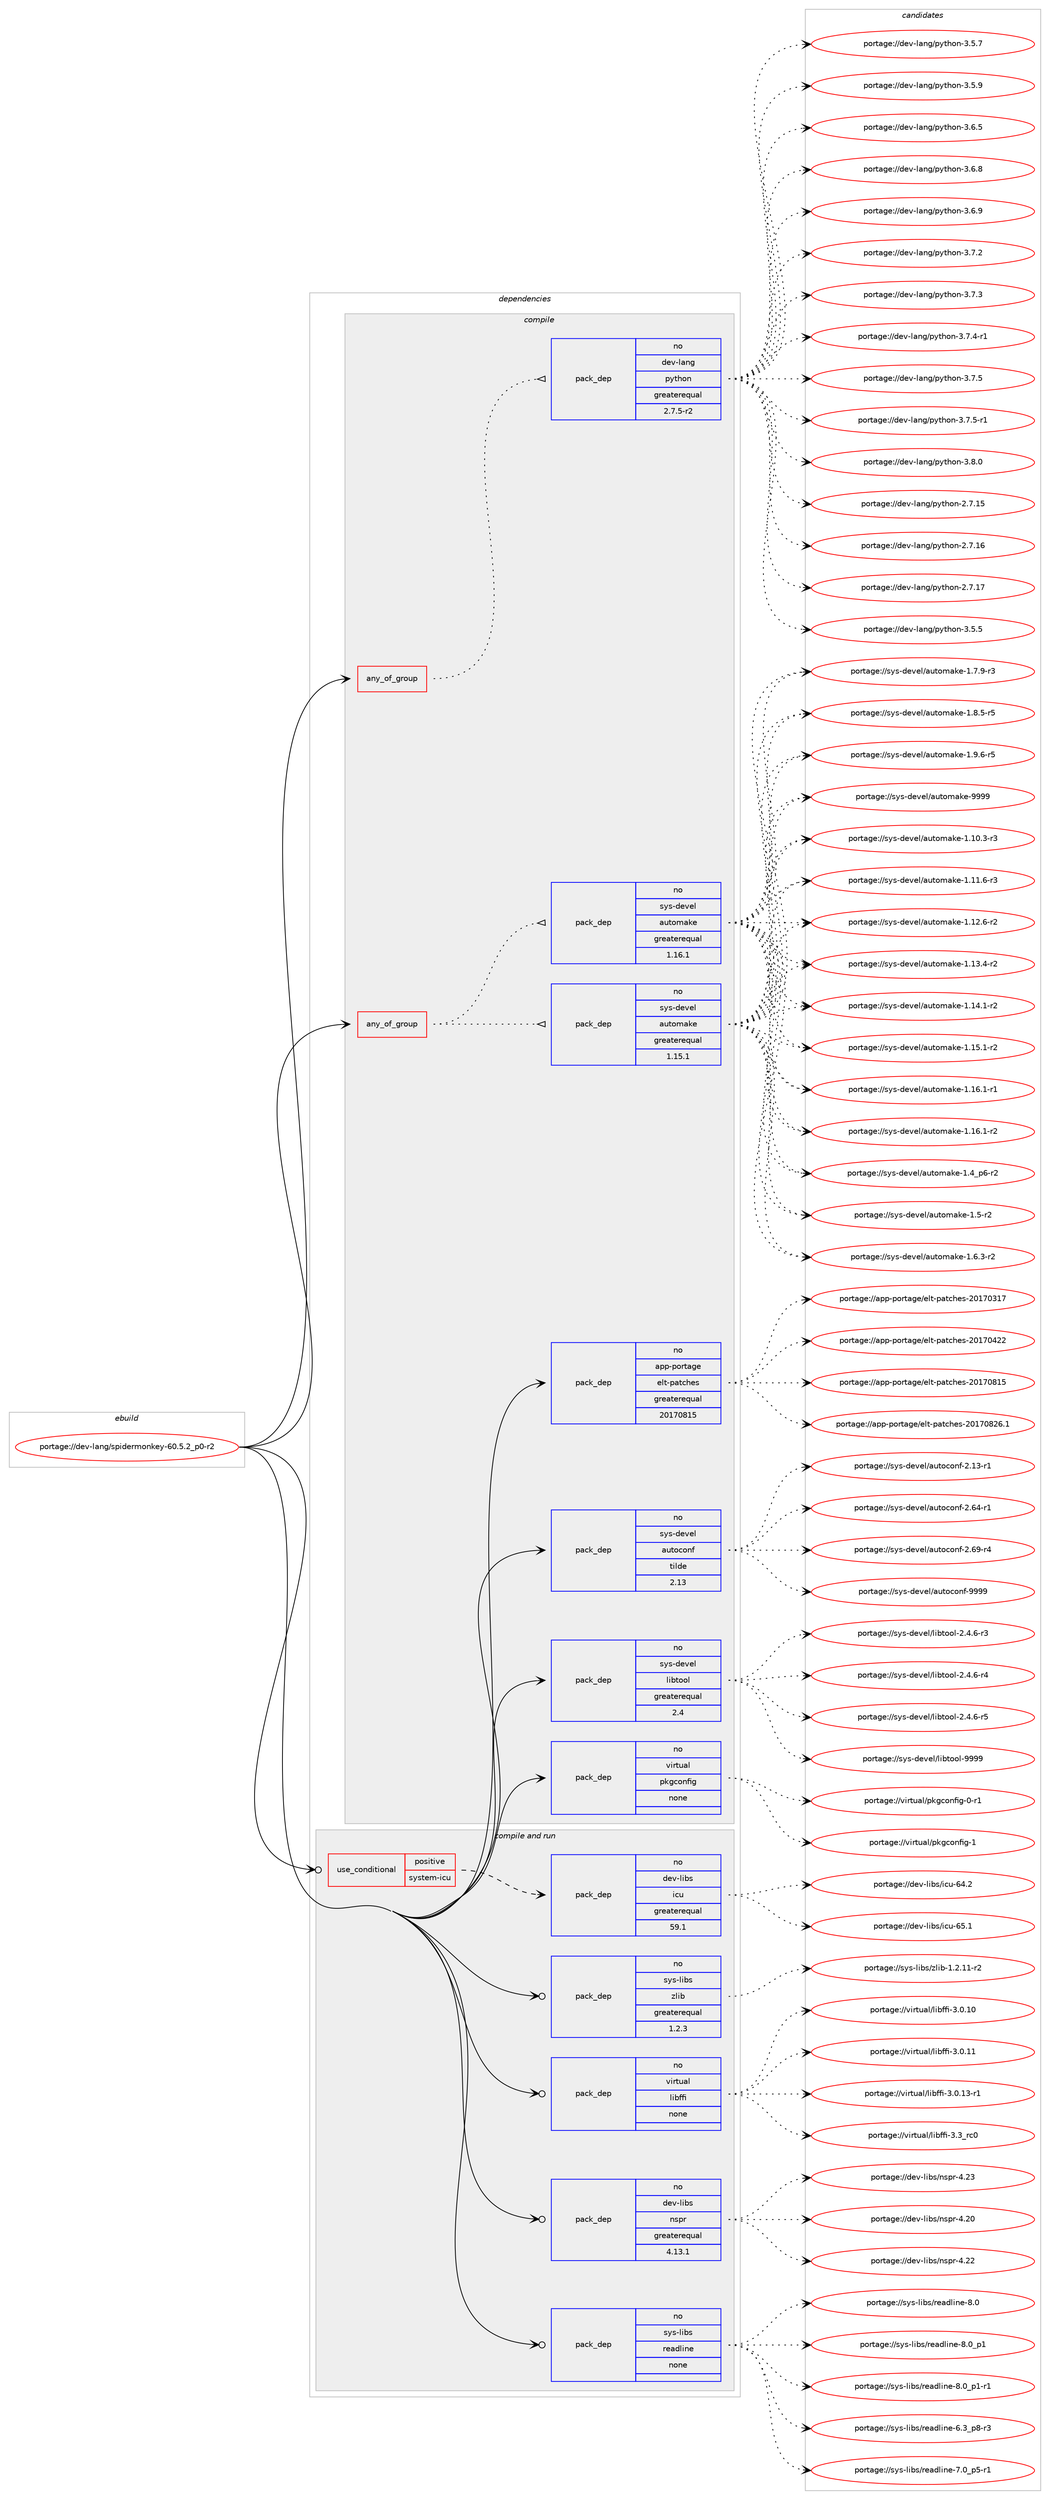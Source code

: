 digraph prolog {

# *************
# Graph options
# *************

newrank=true;
concentrate=true;
compound=true;
graph [rankdir=LR,fontname=Helvetica,fontsize=10,ranksep=1.5];#, ranksep=2.5, nodesep=0.2];
edge  [arrowhead=vee];
node  [fontname=Helvetica,fontsize=10];

# **********
# The ebuild
# **********

subgraph cluster_leftcol {
color=gray;
rank=same;
label=<<i>ebuild</i>>;
id [label="portage://dev-lang/spidermonkey-60.5.2_p0-r2", color=red, width=4, href="../dev-lang/spidermonkey-60.5.2_p0-r2.svg"];
}

# ****************
# The dependencies
# ****************

subgraph cluster_midcol {
color=gray;
label=<<i>dependencies</i>>;
subgraph cluster_compile {
fillcolor="#eeeeee";
style=filled;
label=<<i>compile</i>>;
subgraph any2807 {
dependency96729 [label=<<TABLE BORDER="0" CELLBORDER="1" CELLSPACING="0" CELLPADDING="4"><TR><TD CELLPADDING="10">any_of_group</TD></TR></TABLE>>, shape=none, color=red];subgraph pack73727 {
dependency96730 [label=<<TABLE BORDER="0" CELLBORDER="1" CELLSPACING="0" CELLPADDING="4" WIDTH="220"><TR><TD ROWSPAN="6" CELLPADDING="30">pack_dep</TD></TR><TR><TD WIDTH="110">no</TD></TR><TR><TD>dev-lang</TD></TR><TR><TD>python</TD></TR><TR><TD>greaterequal</TD></TR><TR><TD>2.7.5-r2</TD></TR></TABLE>>, shape=none, color=blue];
}
dependency96729:e -> dependency96730:w [weight=20,style="dotted",arrowhead="oinv"];
}
id:e -> dependency96729:w [weight=20,style="solid",arrowhead="vee"];
subgraph any2808 {
dependency96731 [label=<<TABLE BORDER="0" CELLBORDER="1" CELLSPACING="0" CELLPADDING="4"><TR><TD CELLPADDING="10">any_of_group</TD></TR></TABLE>>, shape=none, color=red];subgraph pack73728 {
dependency96732 [label=<<TABLE BORDER="0" CELLBORDER="1" CELLSPACING="0" CELLPADDING="4" WIDTH="220"><TR><TD ROWSPAN="6" CELLPADDING="30">pack_dep</TD></TR><TR><TD WIDTH="110">no</TD></TR><TR><TD>sys-devel</TD></TR><TR><TD>automake</TD></TR><TR><TD>greaterequal</TD></TR><TR><TD>1.16.1</TD></TR></TABLE>>, shape=none, color=blue];
}
dependency96731:e -> dependency96732:w [weight=20,style="dotted",arrowhead="oinv"];
subgraph pack73729 {
dependency96733 [label=<<TABLE BORDER="0" CELLBORDER="1" CELLSPACING="0" CELLPADDING="4" WIDTH="220"><TR><TD ROWSPAN="6" CELLPADDING="30">pack_dep</TD></TR><TR><TD WIDTH="110">no</TD></TR><TR><TD>sys-devel</TD></TR><TR><TD>automake</TD></TR><TR><TD>greaterequal</TD></TR><TR><TD>1.15.1</TD></TR></TABLE>>, shape=none, color=blue];
}
dependency96731:e -> dependency96733:w [weight=20,style="dotted",arrowhead="oinv"];
}
id:e -> dependency96731:w [weight=20,style="solid",arrowhead="vee"];
subgraph pack73730 {
dependency96734 [label=<<TABLE BORDER="0" CELLBORDER="1" CELLSPACING="0" CELLPADDING="4" WIDTH="220"><TR><TD ROWSPAN="6" CELLPADDING="30">pack_dep</TD></TR><TR><TD WIDTH="110">no</TD></TR><TR><TD>app-portage</TD></TR><TR><TD>elt-patches</TD></TR><TR><TD>greaterequal</TD></TR><TR><TD>20170815</TD></TR></TABLE>>, shape=none, color=blue];
}
id:e -> dependency96734:w [weight=20,style="solid",arrowhead="vee"];
subgraph pack73731 {
dependency96735 [label=<<TABLE BORDER="0" CELLBORDER="1" CELLSPACING="0" CELLPADDING="4" WIDTH="220"><TR><TD ROWSPAN="6" CELLPADDING="30">pack_dep</TD></TR><TR><TD WIDTH="110">no</TD></TR><TR><TD>sys-devel</TD></TR><TR><TD>autoconf</TD></TR><TR><TD>tilde</TD></TR><TR><TD>2.13</TD></TR></TABLE>>, shape=none, color=blue];
}
id:e -> dependency96735:w [weight=20,style="solid",arrowhead="vee"];
subgraph pack73732 {
dependency96736 [label=<<TABLE BORDER="0" CELLBORDER="1" CELLSPACING="0" CELLPADDING="4" WIDTH="220"><TR><TD ROWSPAN="6" CELLPADDING="30">pack_dep</TD></TR><TR><TD WIDTH="110">no</TD></TR><TR><TD>sys-devel</TD></TR><TR><TD>libtool</TD></TR><TR><TD>greaterequal</TD></TR><TR><TD>2.4</TD></TR></TABLE>>, shape=none, color=blue];
}
id:e -> dependency96736:w [weight=20,style="solid",arrowhead="vee"];
subgraph pack73733 {
dependency96737 [label=<<TABLE BORDER="0" CELLBORDER="1" CELLSPACING="0" CELLPADDING="4" WIDTH="220"><TR><TD ROWSPAN="6" CELLPADDING="30">pack_dep</TD></TR><TR><TD WIDTH="110">no</TD></TR><TR><TD>virtual</TD></TR><TR><TD>pkgconfig</TD></TR><TR><TD>none</TD></TR><TR><TD></TD></TR></TABLE>>, shape=none, color=blue];
}
id:e -> dependency96737:w [weight=20,style="solid",arrowhead="vee"];
}
subgraph cluster_compileandrun {
fillcolor="#eeeeee";
style=filled;
label=<<i>compile and run</i>>;
subgraph cond20138 {
dependency96738 [label=<<TABLE BORDER="0" CELLBORDER="1" CELLSPACING="0" CELLPADDING="4"><TR><TD ROWSPAN="3" CELLPADDING="10">use_conditional</TD></TR><TR><TD>positive</TD></TR><TR><TD>system-icu</TD></TR></TABLE>>, shape=none, color=red];
subgraph pack73734 {
dependency96739 [label=<<TABLE BORDER="0" CELLBORDER="1" CELLSPACING="0" CELLPADDING="4" WIDTH="220"><TR><TD ROWSPAN="6" CELLPADDING="30">pack_dep</TD></TR><TR><TD WIDTH="110">no</TD></TR><TR><TD>dev-libs</TD></TR><TR><TD>icu</TD></TR><TR><TD>greaterequal</TD></TR><TR><TD>59.1</TD></TR></TABLE>>, shape=none, color=blue];
}
dependency96738:e -> dependency96739:w [weight=20,style="dashed",arrowhead="vee"];
}
id:e -> dependency96738:w [weight=20,style="solid",arrowhead="odotvee"];
subgraph pack73735 {
dependency96740 [label=<<TABLE BORDER="0" CELLBORDER="1" CELLSPACING="0" CELLPADDING="4" WIDTH="220"><TR><TD ROWSPAN="6" CELLPADDING="30">pack_dep</TD></TR><TR><TD WIDTH="110">no</TD></TR><TR><TD>dev-libs</TD></TR><TR><TD>nspr</TD></TR><TR><TD>greaterequal</TD></TR><TR><TD>4.13.1</TD></TR></TABLE>>, shape=none, color=blue];
}
id:e -> dependency96740:w [weight=20,style="solid",arrowhead="odotvee"];
subgraph pack73736 {
dependency96741 [label=<<TABLE BORDER="0" CELLBORDER="1" CELLSPACING="0" CELLPADDING="4" WIDTH="220"><TR><TD ROWSPAN="6" CELLPADDING="30">pack_dep</TD></TR><TR><TD WIDTH="110">no</TD></TR><TR><TD>sys-libs</TD></TR><TR><TD>readline</TD></TR><TR><TD>none</TD></TR><TR><TD></TD></TR></TABLE>>, shape=none, color=blue];
}
id:e -> dependency96741:w [weight=20,style="solid",arrowhead="odotvee"];
subgraph pack73737 {
dependency96742 [label=<<TABLE BORDER="0" CELLBORDER="1" CELLSPACING="0" CELLPADDING="4" WIDTH="220"><TR><TD ROWSPAN="6" CELLPADDING="30">pack_dep</TD></TR><TR><TD WIDTH="110">no</TD></TR><TR><TD>sys-libs</TD></TR><TR><TD>zlib</TD></TR><TR><TD>greaterequal</TD></TR><TR><TD>1.2.3</TD></TR></TABLE>>, shape=none, color=blue];
}
id:e -> dependency96742:w [weight=20,style="solid",arrowhead="odotvee"];
subgraph pack73738 {
dependency96743 [label=<<TABLE BORDER="0" CELLBORDER="1" CELLSPACING="0" CELLPADDING="4" WIDTH="220"><TR><TD ROWSPAN="6" CELLPADDING="30">pack_dep</TD></TR><TR><TD WIDTH="110">no</TD></TR><TR><TD>virtual</TD></TR><TR><TD>libffi</TD></TR><TR><TD>none</TD></TR><TR><TD></TD></TR></TABLE>>, shape=none, color=blue];
}
id:e -> dependency96743:w [weight=20,style="solid",arrowhead="odotvee"];
}
subgraph cluster_run {
fillcolor="#eeeeee";
style=filled;
label=<<i>run</i>>;
}
}

# **************
# The candidates
# **************

subgraph cluster_choices {
rank=same;
color=gray;
label=<<i>candidates</i>>;

subgraph choice73727 {
color=black;
nodesep=1;
choiceportage10010111845108971101034711212111610411111045504655464953 [label="portage://dev-lang/python-2.7.15", color=red, width=4,href="../dev-lang/python-2.7.15.svg"];
choiceportage10010111845108971101034711212111610411111045504655464954 [label="portage://dev-lang/python-2.7.16", color=red, width=4,href="../dev-lang/python-2.7.16.svg"];
choiceportage10010111845108971101034711212111610411111045504655464955 [label="portage://dev-lang/python-2.7.17", color=red, width=4,href="../dev-lang/python-2.7.17.svg"];
choiceportage100101118451089711010347112121116104111110455146534653 [label="portage://dev-lang/python-3.5.5", color=red, width=4,href="../dev-lang/python-3.5.5.svg"];
choiceportage100101118451089711010347112121116104111110455146534655 [label="portage://dev-lang/python-3.5.7", color=red, width=4,href="../dev-lang/python-3.5.7.svg"];
choiceportage100101118451089711010347112121116104111110455146534657 [label="portage://dev-lang/python-3.5.9", color=red, width=4,href="../dev-lang/python-3.5.9.svg"];
choiceportage100101118451089711010347112121116104111110455146544653 [label="portage://dev-lang/python-3.6.5", color=red, width=4,href="../dev-lang/python-3.6.5.svg"];
choiceportage100101118451089711010347112121116104111110455146544656 [label="portage://dev-lang/python-3.6.8", color=red, width=4,href="../dev-lang/python-3.6.8.svg"];
choiceportage100101118451089711010347112121116104111110455146544657 [label="portage://dev-lang/python-3.6.9", color=red, width=4,href="../dev-lang/python-3.6.9.svg"];
choiceportage100101118451089711010347112121116104111110455146554650 [label="portage://dev-lang/python-3.7.2", color=red, width=4,href="../dev-lang/python-3.7.2.svg"];
choiceportage100101118451089711010347112121116104111110455146554651 [label="portage://dev-lang/python-3.7.3", color=red, width=4,href="../dev-lang/python-3.7.3.svg"];
choiceportage1001011184510897110103471121211161041111104551465546524511449 [label="portage://dev-lang/python-3.7.4-r1", color=red, width=4,href="../dev-lang/python-3.7.4-r1.svg"];
choiceportage100101118451089711010347112121116104111110455146554653 [label="portage://dev-lang/python-3.7.5", color=red, width=4,href="../dev-lang/python-3.7.5.svg"];
choiceportage1001011184510897110103471121211161041111104551465546534511449 [label="portage://dev-lang/python-3.7.5-r1", color=red, width=4,href="../dev-lang/python-3.7.5-r1.svg"];
choiceportage100101118451089711010347112121116104111110455146564648 [label="portage://dev-lang/python-3.8.0", color=red, width=4,href="../dev-lang/python-3.8.0.svg"];
dependency96730:e -> choiceportage10010111845108971101034711212111610411111045504655464953:w [style=dotted,weight="100"];
dependency96730:e -> choiceportage10010111845108971101034711212111610411111045504655464954:w [style=dotted,weight="100"];
dependency96730:e -> choiceportage10010111845108971101034711212111610411111045504655464955:w [style=dotted,weight="100"];
dependency96730:e -> choiceportage100101118451089711010347112121116104111110455146534653:w [style=dotted,weight="100"];
dependency96730:e -> choiceportage100101118451089711010347112121116104111110455146534655:w [style=dotted,weight="100"];
dependency96730:e -> choiceportage100101118451089711010347112121116104111110455146534657:w [style=dotted,weight="100"];
dependency96730:e -> choiceportage100101118451089711010347112121116104111110455146544653:w [style=dotted,weight="100"];
dependency96730:e -> choiceportage100101118451089711010347112121116104111110455146544656:w [style=dotted,weight="100"];
dependency96730:e -> choiceportage100101118451089711010347112121116104111110455146544657:w [style=dotted,weight="100"];
dependency96730:e -> choiceportage100101118451089711010347112121116104111110455146554650:w [style=dotted,weight="100"];
dependency96730:e -> choiceportage100101118451089711010347112121116104111110455146554651:w [style=dotted,weight="100"];
dependency96730:e -> choiceportage1001011184510897110103471121211161041111104551465546524511449:w [style=dotted,weight="100"];
dependency96730:e -> choiceportage100101118451089711010347112121116104111110455146554653:w [style=dotted,weight="100"];
dependency96730:e -> choiceportage1001011184510897110103471121211161041111104551465546534511449:w [style=dotted,weight="100"];
dependency96730:e -> choiceportage100101118451089711010347112121116104111110455146564648:w [style=dotted,weight="100"];
}
subgraph choice73728 {
color=black;
nodesep=1;
choiceportage11512111545100101118101108479711711611110997107101454946494846514511451 [label="portage://sys-devel/automake-1.10.3-r3", color=red, width=4,href="../sys-devel/automake-1.10.3-r3.svg"];
choiceportage11512111545100101118101108479711711611110997107101454946494946544511451 [label="portage://sys-devel/automake-1.11.6-r3", color=red, width=4,href="../sys-devel/automake-1.11.6-r3.svg"];
choiceportage11512111545100101118101108479711711611110997107101454946495046544511450 [label="portage://sys-devel/automake-1.12.6-r2", color=red, width=4,href="../sys-devel/automake-1.12.6-r2.svg"];
choiceportage11512111545100101118101108479711711611110997107101454946495146524511450 [label="portage://sys-devel/automake-1.13.4-r2", color=red, width=4,href="../sys-devel/automake-1.13.4-r2.svg"];
choiceportage11512111545100101118101108479711711611110997107101454946495246494511450 [label="portage://sys-devel/automake-1.14.1-r2", color=red, width=4,href="../sys-devel/automake-1.14.1-r2.svg"];
choiceportage11512111545100101118101108479711711611110997107101454946495346494511450 [label="portage://sys-devel/automake-1.15.1-r2", color=red, width=4,href="../sys-devel/automake-1.15.1-r2.svg"];
choiceportage11512111545100101118101108479711711611110997107101454946495446494511449 [label="portage://sys-devel/automake-1.16.1-r1", color=red, width=4,href="../sys-devel/automake-1.16.1-r1.svg"];
choiceportage11512111545100101118101108479711711611110997107101454946495446494511450 [label="portage://sys-devel/automake-1.16.1-r2", color=red, width=4,href="../sys-devel/automake-1.16.1-r2.svg"];
choiceportage115121115451001011181011084797117116111109971071014549465295112544511450 [label="portage://sys-devel/automake-1.4_p6-r2", color=red, width=4,href="../sys-devel/automake-1.4_p6-r2.svg"];
choiceportage11512111545100101118101108479711711611110997107101454946534511450 [label="portage://sys-devel/automake-1.5-r2", color=red, width=4,href="../sys-devel/automake-1.5-r2.svg"];
choiceportage115121115451001011181011084797117116111109971071014549465446514511450 [label="portage://sys-devel/automake-1.6.3-r2", color=red, width=4,href="../sys-devel/automake-1.6.3-r2.svg"];
choiceportage115121115451001011181011084797117116111109971071014549465546574511451 [label="portage://sys-devel/automake-1.7.9-r3", color=red, width=4,href="../sys-devel/automake-1.7.9-r3.svg"];
choiceportage115121115451001011181011084797117116111109971071014549465646534511453 [label="portage://sys-devel/automake-1.8.5-r5", color=red, width=4,href="../sys-devel/automake-1.8.5-r5.svg"];
choiceportage115121115451001011181011084797117116111109971071014549465746544511453 [label="portage://sys-devel/automake-1.9.6-r5", color=red, width=4,href="../sys-devel/automake-1.9.6-r5.svg"];
choiceportage115121115451001011181011084797117116111109971071014557575757 [label="portage://sys-devel/automake-9999", color=red, width=4,href="../sys-devel/automake-9999.svg"];
dependency96732:e -> choiceportage11512111545100101118101108479711711611110997107101454946494846514511451:w [style=dotted,weight="100"];
dependency96732:e -> choiceportage11512111545100101118101108479711711611110997107101454946494946544511451:w [style=dotted,weight="100"];
dependency96732:e -> choiceportage11512111545100101118101108479711711611110997107101454946495046544511450:w [style=dotted,weight="100"];
dependency96732:e -> choiceportage11512111545100101118101108479711711611110997107101454946495146524511450:w [style=dotted,weight="100"];
dependency96732:e -> choiceportage11512111545100101118101108479711711611110997107101454946495246494511450:w [style=dotted,weight="100"];
dependency96732:e -> choiceportage11512111545100101118101108479711711611110997107101454946495346494511450:w [style=dotted,weight="100"];
dependency96732:e -> choiceportage11512111545100101118101108479711711611110997107101454946495446494511449:w [style=dotted,weight="100"];
dependency96732:e -> choiceportage11512111545100101118101108479711711611110997107101454946495446494511450:w [style=dotted,weight="100"];
dependency96732:e -> choiceportage115121115451001011181011084797117116111109971071014549465295112544511450:w [style=dotted,weight="100"];
dependency96732:e -> choiceportage11512111545100101118101108479711711611110997107101454946534511450:w [style=dotted,weight="100"];
dependency96732:e -> choiceportage115121115451001011181011084797117116111109971071014549465446514511450:w [style=dotted,weight="100"];
dependency96732:e -> choiceportage115121115451001011181011084797117116111109971071014549465546574511451:w [style=dotted,weight="100"];
dependency96732:e -> choiceportage115121115451001011181011084797117116111109971071014549465646534511453:w [style=dotted,weight="100"];
dependency96732:e -> choiceportage115121115451001011181011084797117116111109971071014549465746544511453:w [style=dotted,weight="100"];
dependency96732:e -> choiceportage115121115451001011181011084797117116111109971071014557575757:w [style=dotted,weight="100"];
}
subgraph choice73729 {
color=black;
nodesep=1;
choiceportage11512111545100101118101108479711711611110997107101454946494846514511451 [label="portage://sys-devel/automake-1.10.3-r3", color=red, width=4,href="../sys-devel/automake-1.10.3-r3.svg"];
choiceportage11512111545100101118101108479711711611110997107101454946494946544511451 [label="portage://sys-devel/automake-1.11.6-r3", color=red, width=4,href="../sys-devel/automake-1.11.6-r3.svg"];
choiceportage11512111545100101118101108479711711611110997107101454946495046544511450 [label="portage://sys-devel/automake-1.12.6-r2", color=red, width=4,href="../sys-devel/automake-1.12.6-r2.svg"];
choiceportage11512111545100101118101108479711711611110997107101454946495146524511450 [label="portage://sys-devel/automake-1.13.4-r2", color=red, width=4,href="../sys-devel/automake-1.13.4-r2.svg"];
choiceportage11512111545100101118101108479711711611110997107101454946495246494511450 [label="portage://sys-devel/automake-1.14.1-r2", color=red, width=4,href="../sys-devel/automake-1.14.1-r2.svg"];
choiceportage11512111545100101118101108479711711611110997107101454946495346494511450 [label="portage://sys-devel/automake-1.15.1-r2", color=red, width=4,href="../sys-devel/automake-1.15.1-r2.svg"];
choiceportage11512111545100101118101108479711711611110997107101454946495446494511449 [label="portage://sys-devel/automake-1.16.1-r1", color=red, width=4,href="../sys-devel/automake-1.16.1-r1.svg"];
choiceportage11512111545100101118101108479711711611110997107101454946495446494511450 [label="portage://sys-devel/automake-1.16.1-r2", color=red, width=4,href="../sys-devel/automake-1.16.1-r2.svg"];
choiceportage115121115451001011181011084797117116111109971071014549465295112544511450 [label="portage://sys-devel/automake-1.4_p6-r2", color=red, width=4,href="../sys-devel/automake-1.4_p6-r2.svg"];
choiceportage11512111545100101118101108479711711611110997107101454946534511450 [label="portage://sys-devel/automake-1.5-r2", color=red, width=4,href="../sys-devel/automake-1.5-r2.svg"];
choiceportage115121115451001011181011084797117116111109971071014549465446514511450 [label="portage://sys-devel/automake-1.6.3-r2", color=red, width=4,href="../sys-devel/automake-1.6.3-r2.svg"];
choiceportage115121115451001011181011084797117116111109971071014549465546574511451 [label="portage://sys-devel/automake-1.7.9-r3", color=red, width=4,href="../sys-devel/automake-1.7.9-r3.svg"];
choiceportage115121115451001011181011084797117116111109971071014549465646534511453 [label="portage://sys-devel/automake-1.8.5-r5", color=red, width=4,href="../sys-devel/automake-1.8.5-r5.svg"];
choiceportage115121115451001011181011084797117116111109971071014549465746544511453 [label="portage://sys-devel/automake-1.9.6-r5", color=red, width=4,href="../sys-devel/automake-1.9.6-r5.svg"];
choiceportage115121115451001011181011084797117116111109971071014557575757 [label="portage://sys-devel/automake-9999", color=red, width=4,href="../sys-devel/automake-9999.svg"];
dependency96733:e -> choiceportage11512111545100101118101108479711711611110997107101454946494846514511451:w [style=dotted,weight="100"];
dependency96733:e -> choiceportage11512111545100101118101108479711711611110997107101454946494946544511451:w [style=dotted,weight="100"];
dependency96733:e -> choiceportage11512111545100101118101108479711711611110997107101454946495046544511450:w [style=dotted,weight="100"];
dependency96733:e -> choiceportage11512111545100101118101108479711711611110997107101454946495146524511450:w [style=dotted,weight="100"];
dependency96733:e -> choiceportage11512111545100101118101108479711711611110997107101454946495246494511450:w [style=dotted,weight="100"];
dependency96733:e -> choiceportage11512111545100101118101108479711711611110997107101454946495346494511450:w [style=dotted,weight="100"];
dependency96733:e -> choiceportage11512111545100101118101108479711711611110997107101454946495446494511449:w [style=dotted,weight="100"];
dependency96733:e -> choiceportage11512111545100101118101108479711711611110997107101454946495446494511450:w [style=dotted,weight="100"];
dependency96733:e -> choiceportage115121115451001011181011084797117116111109971071014549465295112544511450:w [style=dotted,weight="100"];
dependency96733:e -> choiceportage11512111545100101118101108479711711611110997107101454946534511450:w [style=dotted,weight="100"];
dependency96733:e -> choiceportage115121115451001011181011084797117116111109971071014549465446514511450:w [style=dotted,weight="100"];
dependency96733:e -> choiceportage115121115451001011181011084797117116111109971071014549465546574511451:w [style=dotted,weight="100"];
dependency96733:e -> choiceportage115121115451001011181011084797117116111109971071014549465646534511453:w [style=dotted,weight="100"];
dependency96733:e -> choiceportage115121115451001011181011084797117116111109971071014549465746544511453:w [style=dotted,weight="100"];
dependency96733:e -> choiceportage115121115451001011181011084797117116111109971071014557575757:w [style=dotted,weight="100"];
}
subgraph choice73730 {
color=black;
nodesep=1;
choiceportage97112112451121111141169710310147101108116451129711699104101115455048495548514955 [label="portage://app-portage/elt-patches-20170317", color=red, width=4,href="../app-portage/elt-patches-20170317.svg"];
choiceportage97112112451121111141169710310147101108116451129711699104101115455048495548525050 [label="portage://app-portage/elt-patches-20170422", color=red, width=4,href="../app-portage/elt-patches-20170422.svg"];
choiceportage97112112451121111141169710310147101108116451129711699104101115455048495548564953 [label="portage://app-portage/elt-patches-20170815", color=red, width=4,href="../app-portage/elt-patches-20170815.svg"];
choiceportage971121124511211111411697103101471011081164511297116991041011154550484955485650544649 [label="portage://app-portage/elt-patches-20170826.1", color=red, width=4,href="../app-portage/elt-patches-20170826.1.svg"];
dependency96734:e -> choiceportage97112112451121111141169710310147101108116451129711699104101115455048495548514955:w [style=dotted,weight="100"];
dependency96734:e -> choiceportage97112112451121111141169710310147101108116451129711699104101115455048495548525050:w [style=dotted,weight="100"];
dependency96734:e -> choiceportage97112112451121111141169710310147101108116451129711699104101115455048495548564953:w [style=dotted,weight="100"];
dependency96734:e -> choiceportage971121124511211111411697103101471011081164511297116991041011154550484955485650544649:w [style=dotted,weight="100"];
}
subgraph choice73731 {
color=black;
nodesep=1;
choiceportage1151211154510010111810110847971171161119911111010245504649514511449 [label="portage://sys-devel/autoconf-2.13-r1", color=red, width=4,href="../sys-devel/autoconf-2.13-r1.svg"];
choiceportage1151211154510010111810110847971171161119911111010245504654524511449 [label="portage://sys-devel/autoconf-2.64-r1", color=red, width=4,href="../sys-devel/autoconf-2.64-r1.svg"];
choiceportage1151211154510010111810110847971171161119911111010245504654574511452 [label="portage://sys-devel/autoconf-2.69-r4", color=red, width=4,href="../sys-devel/autoconf-2.69-r4.svg"];
choiceportage115121115451001011181011084797117116111991111101024557575757 [label="portage://sys-devel/autoconf-9999", color=red, width=4,href="../sys-devel/autoconf-9999.svg"];
dependency96735:e -> choiceportage1151211154510010111810110847971171161119911111010245504649514511449:w [style=dotted,weight="100"];
dependency96735:e -> choiceportage1151211154510010111810110847971171161119911111010245504654524511449:w [style=dotted,weight="100"];
dependency96735:e -> choiceportage1151211154510010111810110847971171161119911111010245504654574511452:w [style=dotted,weight="100"];
dependency96735:e -> choiceportage115121115451001011181011084797117116111991111101024557575757:w [style=dotted,weight="100"];
}
subgraph choice73732 {
color=black;
nodesep=1;
choiceportage1151211154510010111810110847108105981161111111084550465246544511451 [label="portage://sys-devel/libtool-2.4.6-r3", color=red, width=4,href="../sys-devel/libtool-2.4.6-r3.svg"];
choiceportage1151211154510010111810110847108105981161111111084550465246544511452 [label="portage://sys-devel/libtool-2.4.6-r4", color=red, width=4,href="../sys-devel/libtool-2.4.6-r4.svg"];
choiceportage1151211154510010111810110847108105981161111111084550465246544511453 [label="portage://sys-devel/libtool-2.4.6-r5", color=red, width=4,href="../sys-devel/libtool-2.4.6-r5.svg"];
choiceportage1151211154510010111810110847108105981161111111084557575757 [label="portage://sys-devel/libtool-9999", color=red, width=4,href="../sys-devel/libtool-9999.svg"];
dependency96736:e -> choiceportage1151211154510010111810110847108105981161111111084550465246544511451:w [style=dotted,weight="100"];
dependency96736:e -> choiceportage1151211154510010111810110847108105981161111111084550465246544511452:w [style=dotted,weight="100"];
dependency96736:e -> choiceportage1151211154510010111810110847108105981161111111084550465246544511453:w [style=dotted,weight="100"];
dependency96736:e -> choiceportage1151211154510010111810110847108105981161111111084557575757:w [style=dotted,weight="100"];
}
subgraph choice73733 {
color=black;
nodesep=1;
choiceportage11810511411611797108471121071039911111010210510345484511449 [label="portage://virtual/pkgconfig-0-r1", color=red, width=4,href="../virtual/pkgconfig-0-r1.svg"];
choiceportage1181051141161179710847112107103991111101021051034549 [label="portage://virtual/pkgconfig-1", color=red, width=4,href="../virtual/pkgconfig-1.svg"];
dependency96737:e -> choiceportage11810511411611797108471121071039911111010210510345484511449:w [style=dotted,weight="100"];
dependency96737:e -> choiceportage1181051141161179710847112107103991111101021051034549:w [style=dotted,weight="100"];
}
subgraph choice73734 {
color=black;
nodesep=1;
choiceportage100101118451081059811547105991174554524650 [label="portage://dev-libs/icu-64.2", color=red, width=4,href="../dev-libs/icu-64.2.svg"];
choiceportage100101118451081059811547105991174554534649 [label="portage://dev-libs/icu-65.1", color=red, width=4,href="../dev-libs/icu-65.1.svg"];
dependency96739:e -> choiceportage100101118451081059811547105991174554524650:w [style=dotted,weight="100"];
dependency96739:e -> choiceportage100101118451081059811547105991174554534649:w [style=dotted,weight="100"];
}
subgraph choice73735 {
color=black;
nodesep=1;
choiceportage1001011184510810598115471101151121144552465048 [label="portage://dev-libs/nspr-4.20", color=red, width=4,href="../dev-libs/nspr-4.20.svg"];
choiceportage1001011184510810598115471101151121144552465050 [label="portage://dev-libs/nspr-4.22", color=red, width=4,href="../dev-libs/nspr-4.22.svg"];
choiceportage1001011184510810598115471101151121144552465051 [label="portage://dev-libs/nspr-4.23", color=red, width=4,href="../dev-libs/nspr-4.23.svg"];
dependency96740:e -> choiceportage1001011184510810598115471101151121144552465048:w [style=dotted,weight="100"];
dependency96740:e -> choiceportage1001011184510810598115471101151121144552465050:w [style=dotted,weight="100"];
dependency96740:e -> choiceportage1001011184510810598115471101151121144552465051:w [style=dotted,weight="100"];
}
subgraph choice73736 {
color=black;
nodesep=1;
choiceportage115121115451081059811547114101971001081051101014554465195112564511451 [label="portage://sys-libs/readline-6.3_p8-r3", color=red, width=4,href="../sys-libs/readline-6.3_p8-r3.svg"];
choiceportage115121115451081059811547114101971001081051101014555464895112534511449 [label="portage://sys-libs/readline-7.0_p5-r1", color=red, width=4,href="../sys-libs/readline-7.0_p5-r1.svg"];
choiceportage1151211154510810598115471141019710010810511010145564648 [label="portage://sys-libs/readline-8.0", color=red, width=4,href="../sys-libs/readline-8.0.svg"];
choiceportage11512111545108105981154711410197100108105110101455646489511249 [label="portage://sys-libs/readline-8.0_p1", color=red, width=4,href="../sys-libs/readline-8.0_p1.svg"];
choiceportage115121115451081059811547114101971001081051101014556464895112494511449 [label="portage://sys-libs/readline-8.0_p1-r1", color=red, width=4,href="../sys-libs/readline-8.0_p1-r1.svg"];
dependency96741:e -> choiceportage115121115451081059811547114101971001081051101014554465195112564511451:w [style=dotted,weight="100"];
dependency96741:e -> choiceportage115121115451081059811547114101971001081051101014555464895112534511449:w [style=dotted,weight="100"];
dependency96741:e -> choiceportage1151211154510810598115471141019710010810511010145564648:w [style=dotted,weight="100"];
dependency96741:e -> choiceportage11512111545108105981154711410197100108105110101455646489511249:w [style=dotted,weight="100"];
dependency96741:e -> choiceportage115121115451081059811547114101971001081051101014556464895112494511449:w [style=dotted,weight="100"];
}
subgraph choice73737 {
color=black;
nodesep=1;
choiceportage11512111545108105981154712210810598454946504649494511450 [label="portage://sys-libs/zlib-1.2.11-r2", color=red, width=4,href="../sys-libs/zlib-1.2.11-r2.svg"];
dependency96742:e -> choiceportage11512111545108105981154712210810598454946504649494511450:w [style=dotted,weight="100"];
}
subgraph choice73738 {
color=black;
nodesep=1;
choiceportage11810511411611797108471081059810210210545514648464948 [label="portage://virtual/libffi-3.0.10", color=red, width=4,href="../virtual/libffi-3.0.10.svg"];
choiceportage11810511411611797108471081059810210210545514648464949 [label="portage://virtual/libffi-3.0.11", color=red, width=4,href="../virtual/libffi-3.0.11.svg"];
choiceportage118105114116117971084710810598102102105455146484649514511449 [label="portage://virtual/libffi-3.0.13-r1", color=red, width=4,href="../virtual/libffi-3.0.13-r1.svg"];
choiceportage11810511411611797108471081059810210210545514651951149948 [label="portage://virtual/libffi-3.3_rc0", color=red, width=4,href="../virtual/libffi-3.3_rc0.svg"];
dependency96743:e -> choiceportage11810511411611797108471081059810210210545514648464948:w [style=dotted,weight="100"];
dependency96743:e -> choiceportage11810511411611797108471081059810210210545514648464949:w [style=dotted,weight="100"];
dependency96743:e -> choiceportage118105114116117971084710810598102102105455146484649514511449:w [style=dotted,weight="100"];
dependency96743:e -> choiceportage11810511411611797108471081059810210210545514651951149948:w [style=dotted,weight="100"];
}
}

}
